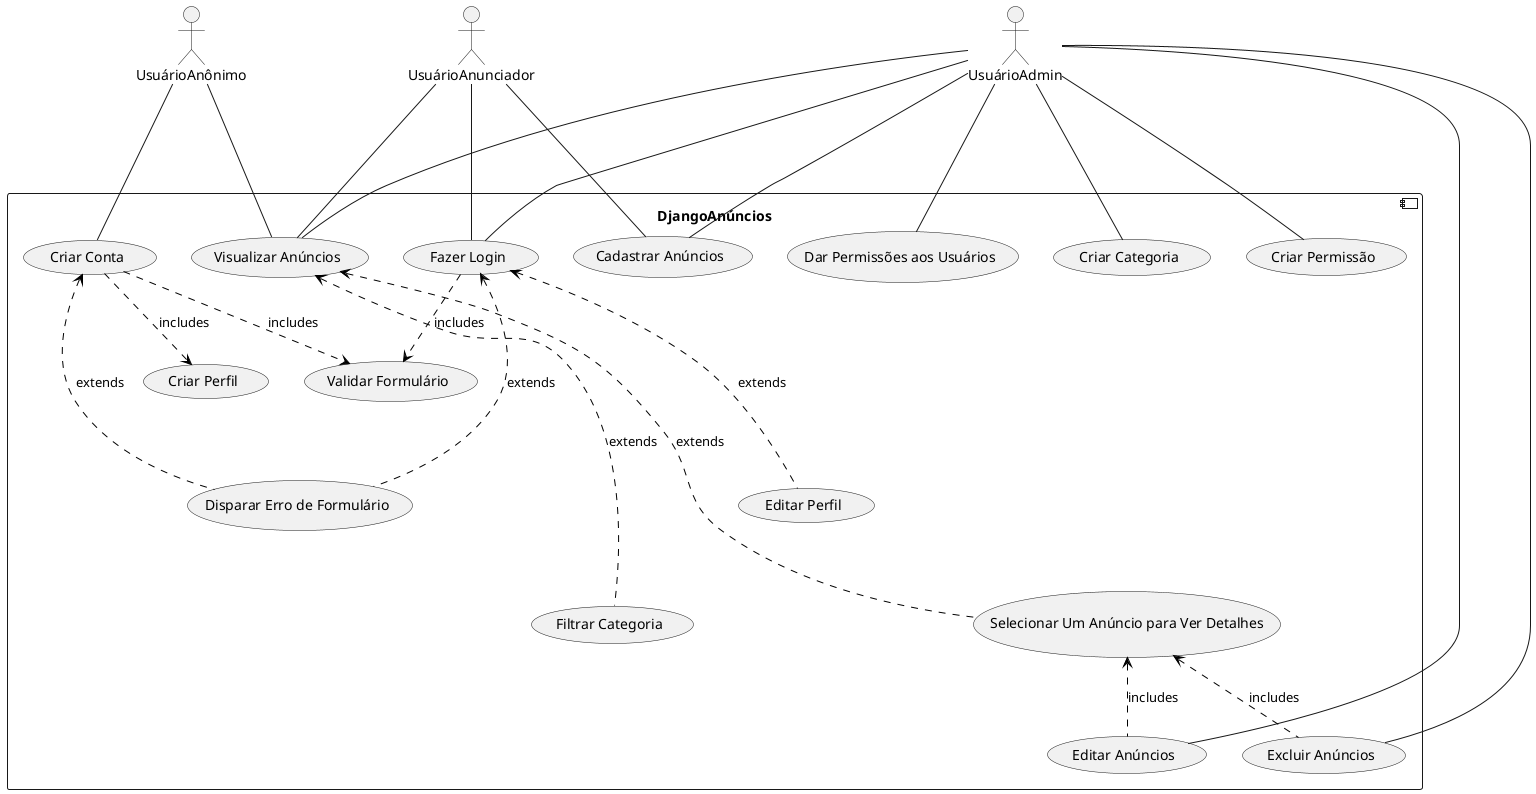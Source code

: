 @startuml

actor UsuárioAnunciador as user
actor UsuárioAnônimo as userAnonymous
actor UsuárioAdmin as userAdmin

component DjangoAnúncios {
    (Criar Conta)
    (Criar Perfil)
    (Editar Perfil)
    (Fazer Login)
    (Validar Formulário)
    (Disparar Erro de Formulário)
    (Visualizar Anúncios)
    (Cadastrar Anúncios)
    (Editar Anúncios)
    (Excluir Anúncios)
    (Filtrar Categoria)
    (Criar Categoria)
    (Criar Permissão)
    (Dar Permissões aos Usuários)
    (Selecionar Um Anúncio para Ver Detalhes)
}

userAnonymous --- (Criar Conta)
user --- (Fazer Login)
userAdmin --- (Fazer Login)

userAnonymous --- (Visualizar Anúncios)
user --- (Visualizar Anúncios)
userAdmin --- (Visualizar Anúncios)

userAdmin --- (Cadastrar Anúncios)
user --- (Cadastrar Anúncios)

userAdmin -- (Editar Anúncios)
userAdmin -- (Excluir Anúncios)
userAdmin -- (Criar Categoria)
userAdmin -- (Criar Permissão)
userAdmin -- (Dar Permissões aos Usuários)

(Criar Conta) --> (Validar Formulário) #black;line.dashed; : includes 
(Criar Conta) --> (Criar Perfil) #black;line.dashed; : includes 
(Fazer Login) --> (Validar Formulário) #black;line.dashed; : includes 

(Fazer Login) <--- (Disparar Erro de Formulário) #black;line.dashed; : extends 
(Fazer Login) <--- (Editar Perfil) #black;line.dashed; : extends 
(Criar Conta) <--- (Disparar Erro de Formulário) #black;line.dashed; : extends 

(Visualizar Anúncios) <---- (Filtrar Categoria) #black;line.dashed; : extends 

(Visualizar Anúncios) <---- (Selecionar Um Anúncio para Ver Detalhes) #black;line.dashed; : extends 

(Selecionar Um Anúncio para Ver Detalhes) <-- (Editar Anúncios) #black;line.dashed; : includes 
(Selecionar Um Anúncio para Ver Detalhes) <-- (Excluir Anúncios) #black;line.dashed; : includes 
@enduml